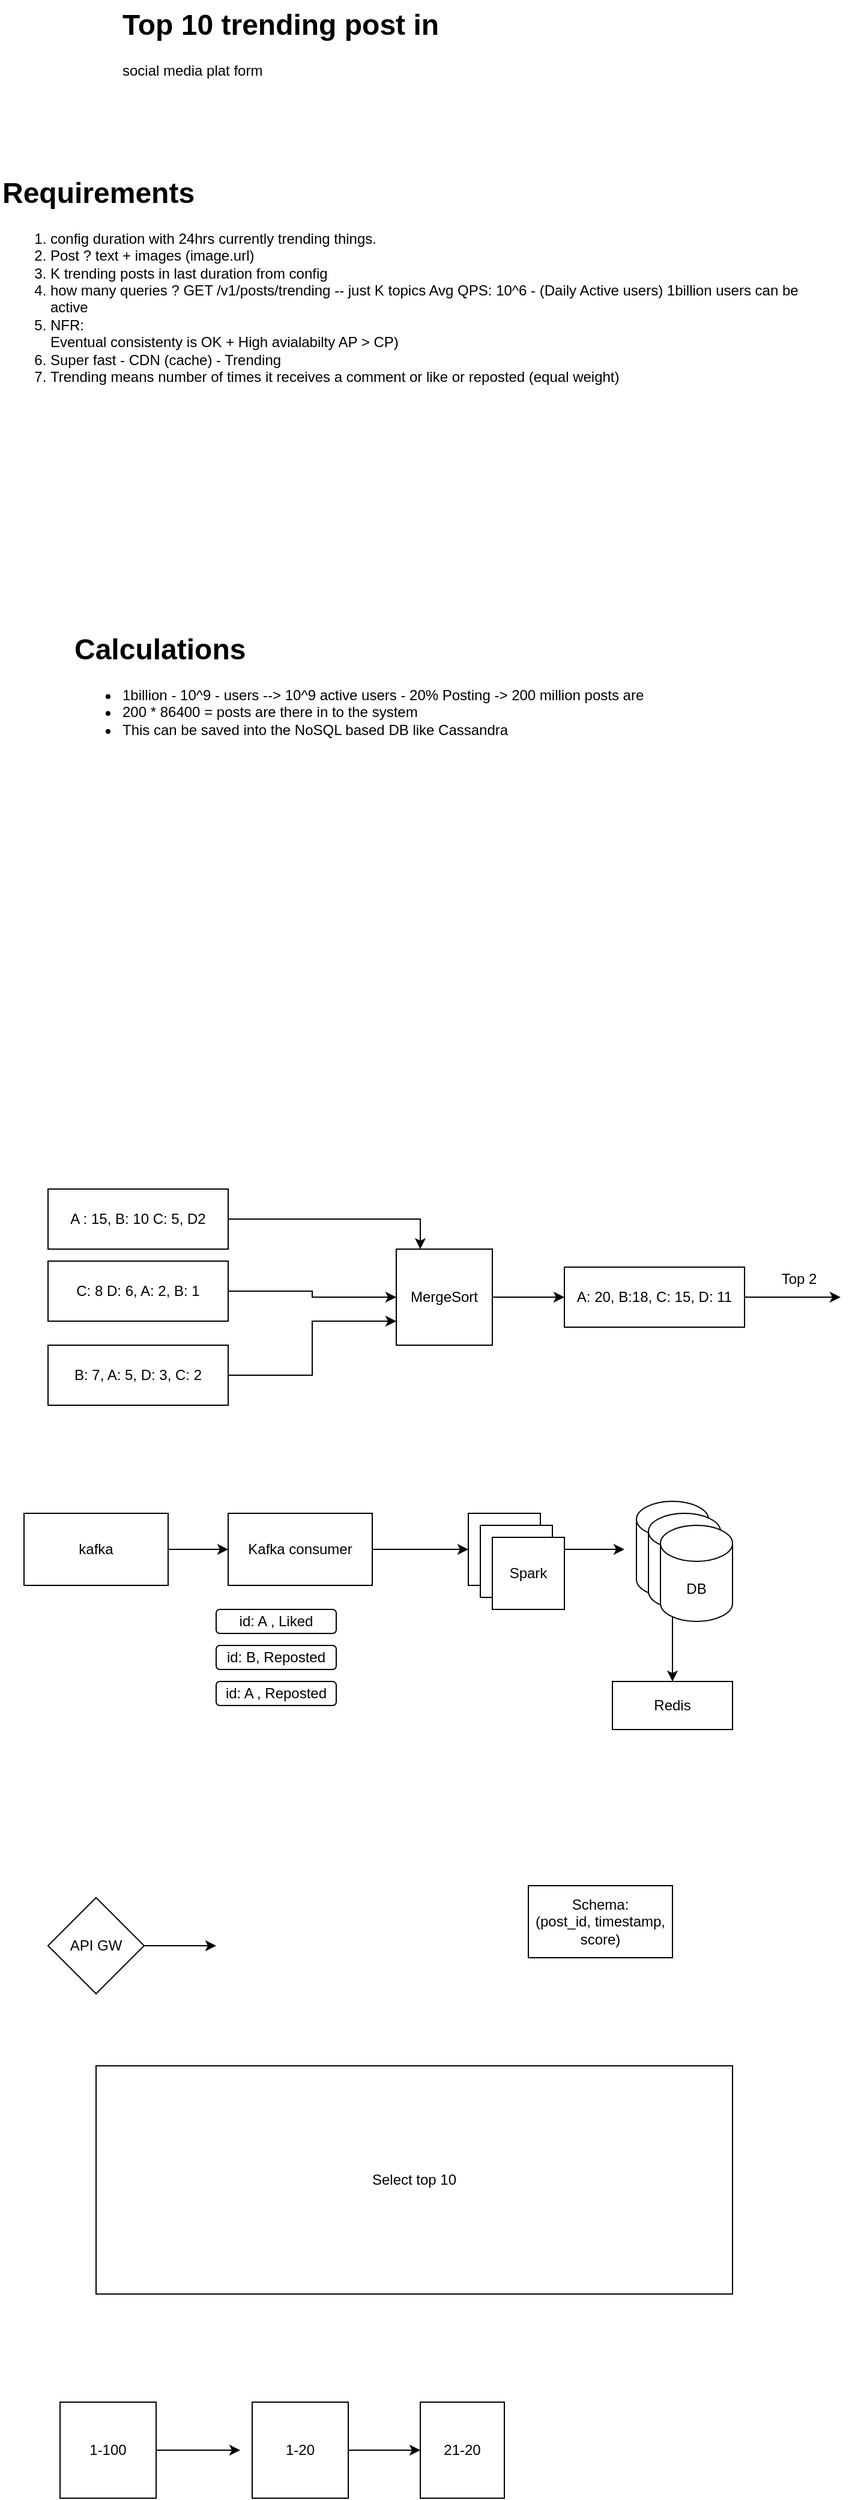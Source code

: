 <mxfile version="24.7.6">
  <diagram name="Page-1" id="W4xWYrqsUTfycrSaH-Er">
    <mxGraphModel dx="415" dy="795" grid="1" gridSize="10" guides="1" tooltips="1" connect="1" arrows="1" fold="1" page="1" pageScale="1" pageWidth="850" pageHeight="1100" math="0" shadow="0">
      <root>
        <mxCell id="0" />
        <mxCell id="1" parent="0" />
        <mxCell id="BOpPMZyqLh4z6Qpz3BXA-2" value="&lt;h1 style=&quot;margin-top: 0px;&quot;&gt;Requirements&lt;br&gt;&lt;/h1&gt;&lt;ol&gt;&lt;li&gt;config duration with 24hrs currently trending things.&lt;/li&gt;&lt;li&gt;Post ? text + images (image.url)&lt;/li&gt;&lt;li&gt;K trending posts in last duration from config&lt;/li&gt;&lt;li&gt;how many queries ? GET /v1/posts/trending -- just K topics Avg QPS: 10^6 - (Daily Active users) 1billion users can be active&lt;/li&gt;&lt;li&gt;NFR:&lt;br&gt;Eventual consistenty is OK + High avialabilty AP &amp;gt; CP)&lt;/li&gt;&lt;li&gt;Super fast - CDN (cache) - Trending &lt;br&gt;&lt;/li&gt;&lt;li&gt;Trending means number of times it receives a comment or like or reposted (equal weight)&lt;br&gt;&lt;/li&gt;&lt;/ol&gt;&lt;div&gt;&lt;br&gt;&lt;/div&gt;&lt;div&gt;&lt;br&gt;&lt;/div&gt;" style="text;html=1;whiteSpace=wrap;overflow=hidden;rounded=0;" vertex="1" parent="1">
          <mxGeometry x="70" y="190" width="670" height="220" as="geometry" />
        </mxCell>
        <mxCell id="BOpPMZyqLh4z6Qpz3BXA-3" value="&lt;h1 style=&quot;margin-top: 0px;&quot;&gt;Top 10 trending post in &lt;br&gt;&lt;/h1&gt;&lt;div&gt;social media plat form &lt;br&gt;&lt;/div&gt;&lt;div&gt;&lt;br&gt;&lt;/div&gt;&lt;div&gt;&lt;br&gt;&lt;/div&gt;&lt;div&gt;&lt;br&gt;&lt;/div&gt;" style="text;html=1;whiteSpace=wrap;overflow=hidden;rounded=0;" vertex="1" parent="1">
          <mxGeometry x="170" y="50" width="390" height="110" as="geometry" />
        </mxCell>
        <mxCell id="BOpPMZyqLh4z6Qpz3BXA-4" value="&lt;h1 style=&quot;margin-top: 0px;&quot;&gt;Calculations&lt;/h1&gt;&lt;ul&gt;&lt;li&gt;1billion - 10^9 - users --&amp;gt; 10^9 active users - 20% Posting -&amp;gt; 200 million posts are &lt;br&gt;&lt;/li&gt;&lt;li&gt;200 * 86400 = posts are there in to the system &lt;br&gt;&lt;/li&gt;&lt;li&gt;This can be saved into the NoSQL based DB like Cassandra&lt;br&gt;&lt;/li&gt;&lt;/ul&gt;" style="text;html=1;whiteSpace=wrap;overflow=hidden;rounded=0;" vertex="1" parent="1">
          <mxGeometry x="130" y="570" width="590" height="410" as="geometry" />
        </mxCell>
        <mxCell id="BOpPMZyqLh4z6Qpz3BXA-22" style="edgeStyle=orthogonalEdgeStyle;rounded=0;orthogonalLoop=1;jettySize=auto;html=1;entryX=0.25;entryY=0;entryDx=0;entryDy=0;" edge="1" parent="1" source="BOpPMZyqLh4z6Qpz3BXA-5" target="BOpPMZyqLh4z6Qpz3BXA-20">
          <mxGeometry relative="1" as="geometry" />
        </mxCell>
        <mxCell id="BOpPMZyqLh4z6Qpz3BXA-5" value="A : 15, B: 10 C: 5, D2" style="rounded=0;whiteSpace=wrap;html=1;" vertex="1" parent="1">
          <mxGeometry x="110" y="1040" width="150" height="50" as="geometry" />
        </mxCell>
        <mxCell id="BOpPMZyqLh4z6Qpz3BXA-11" style="edgeStyle=orthogonalEdgeStyle;rounded=0;orthogonalLoop=1;jettySize=auto;html=1;" edge="1" parent="1" source="BOpPMZyqLh4z6Qpz3BXA-10">
          <mxGeometry relative="1" as="geometry">
            <mxPoint x="260" y="1340" as="targetPoint" />
          </mxGeometry>
        </mxCell>
        <mxCell id="BOpPMZyqLh4z6Qpz3BXA-10" value="kafka" style="rounded=0;whiteSpace=wrap;html=1;" vertex="1" parent="1">
          <mxGeometry x="90" y="1310" width="120" height="60" as="geometry" />
        </mxCell>
        <mxCell id="BOpPMZyqLh4z6Qpz3BXA-14" value="" style="edgeStyle=orthogonalEdgeStyle;rounded=0;orthogonalLoop=1;jettySize=auto;html=1;" edge="1" parent="1" source="BOpPMZyqLh4z6Qpz3BXA-12" target="BOpPMZyqLh4z6Qpz3BXA-13">
          <mxGeometry relative="1" as="geometry" />
        </mxCell>
        <mxCell id="BOpPMZyqLh4z6Qpz3BXA-12" value="Kafka consumer " style="whiteSpace=wrap;html=1;" vertex="1" parent="1">
          <mxGeometry x="260" y="1310" width="120" height="60" as="geometry" />
        </mxCell>
        <mxCell id="BOpPMZyqLh4z6Qpz3BXA-29" style="edgeStyle=orthogonalEdgeStyle;rounded=0;orthogonalLoop=1;jettySize=auto;html=1;" edge="1" parent="1" source="BOpPMZyqLh4z6Qpz3BXA-13">
          <mxGeometry relative="1" as="geometry">
            <mxPoint x="590" y="1340" as="targetPoint" />
          </mxGeometry>
        </mxCell>
        <mxCell id="BOpPMZyqLh4z6Qpz3BXA-13" value="Spark" style="whiteSpace=wrap;html=1;" vertex="1" parent="1">
          <mxGeometry x="460" y="1310" width="60" height="60" as="geometry" />
        </mxCell>
        <mxCell id="BOpPMZyqLh4z6Qpz3BXA-24" style="edgeStyle=orthogonalEdgeStyle;rounded=0;orthogonalLoop=1;jettySize=auto;html=1;entryX=0;entryY=0.75;entryDx=0;entryDy=0;" edge="1" parent="1" source="BOpPMZyqLh4z6Qpz3BXA-15" target="BOpPMZyqLh4z6Qpz3BXA-20">
          <mxGeometry relative="1" as="geometry" />
        </mxCell>
        <mxCell id="BOpPMZyqLh4z6Qpz3BXA-15" value="B: 7, A: 5, D: 3, C: 2" style="rounded=0;whiteSpace=wrap;html=1;" vertex="1" parent="1">
          <mxGeometry x="110" y="1170" width="150" height="50" as="geometry" />
        </mxCell>
        <mxCell id="BOpPMZyqLh4z6Qpz3BXA-23" style="edgeStyle=orthogonalEdgeStyle;rounded=0;orthogonalLoop=1;jettySize=auto;html=1;entryX=0;entryY=0.5;entryDx=0;entryDy=0;" edge="1" parent="1" source="BOpPMZyqLh4z6Qpz3BXA-16" target="BOpPMZyqLh4z6Qpz3BXA-20">
          <mxGeometry relative="1" as="geometry" />
        </mxCell>
        <mxCell id="BOpPMZyqLh4z6Qpz3BXA-16" value="C: 8 D: 6, A: 2, B: 1" style="rounded=0;whiteSpace=wrap;html=1;" vertex="1" parent="1">
          <mxGeometry x="110" y="1100" width="150" height="50" as="geometry" />
        </mxCell>
        <mxCell id="BOpPMZyqLh4z6Qpz3BXA-17" value="id: A , Liked" style="rounded=1;whiteSpace=wrap;html=1;" vertex="1" parent="1">
          <mxGeometry x="250" y="1390" width="100" height="20" as="geometry" />
        </mxCell>
        <mxCell id="BOpPMZyqLh4z6Qpz3BXA-18" value="id: B, Reposted" style="rounded=1;whiteSpace=wrap;html=1;" vertex="1" parent="1">
          <mxGeometry x="250" y="1420" width="100" height="20" as="geometry" />
        </mxCell>
        <mxCell id="BOpPMZyqLh4z6Qpz3BXA-19" value="id: A , Reposted" style="rounded=1;whiteSpace=wrap;html=1;" vertex="1" parent="1">
          <mxGeometry x="250" y="1450" width="100" height="20" as="geometry" />
        </mxCell>
        <mxCell id="BOpPMZyqLh4z6Qpz3BXA-25" style="edgeStyle=orthogonalEdgeStyle;rounded=0;orthogonalLoop=1;jettySize=auto;html=1;" edge="1" parent="1" source="BOpPMZyqLh4z6Qpz3BXA-20">
          <mxGeometry relative="1" as="geometry">
            <mxPoint x="540" y="1130" as="targetPoint" />
          </mxGeometry>
        </mxCell>
        <mxCell id="BOpPMZyqLh4z6Qpz3BXA-20" value="MergeSort" style="whiteSpace=wrap;html=1;aspect=fixed;" vertex="1" parent="1">
          <mxGeometry x="400" y="1090" width="80" height="80" as="geometry" />
        </mxCell>
        <mxCell id="BOpPMZyqLh4z6Qpz3BXA-27" style="edgeStyle=orthogonalEdgeStyle;rounded=0;orthogonalLoop=1;jettySize=auto;html=1;" edge="1" parent="1" source="BOpPMZyqLh4z6Qpz3BXA-26">
          <mxGeometry relative="1" as="geometry">
            <mxPoint x="770" y="1130" as="targetPoint" />
          </mxGeometry>
        </mxCell>
        <mxCell id="BOpPMZyqLh4z6Qpz3BXA-26" value="A: 20, B:18, C: 15, D: 11" style="rounded=0;whiteSpace=wrap;html=1;" vertex="1" parent="1">
          <mxGeometry x="540" y="1105" width="150" height="50" as="geometry" />
        </mxCell>
        <mxCell id="BOpPMZyqLh4z6Qpz3BXA-28" value="Top 2" style="text;html=1;align=center;verticalAlign=middle;resizable=0;points=[];autosize=1;strokeColor=none;fillColor=none;" vertex="1" parent="1">
          <mxGeometry x="710" y="1100" width="50" height="30" as="geometry" />
        </mxCell>
        <mxCell id="BOpPMZyqLh4z6Qpz3BXA-31" style="edgeStyle=orthogonalEdgeStyle;rounded=0;orthogonalLoop=1;jettySize=auto;html=1;" edge="1" parent="1" source="BOpPMZyqLh4z6Qpz3BXA-30">
          <mxGeometry relative="1" as="geometry">
            <mxPoint x="630" y="1450" as="targetPoint" />
          </mxGeometry>
        </mxCell>
        <mxCell id="BOpPMZyqLh4z6Qpz3BXA-30" value="DB" style="shape=cylinder3;whiteSpace=wrap;html=1;boundedLbl=1;backgroundOutline=1;size=15;" vertex="1" parent="1">
          <mxGeometry x="600" y="1300" width="60" height="80" as="geometry" />
        </mxCell>
        <mxCell id="BOpPMZyqLh4z6Qpz3BXA-32" value="Redis " style="rounded=0;whiteSpace=wrap;html=1;" vertex="1" parent="1">
          <mxGeometry x="580" y="1450" width="100" height="40" as="geometry" />
        </mxCell>
        <mxCell id="BOpPMZyqLh4z6Qpz3BXA-38" style="edgeStyle=orthogonalEdgeStyle;rounded=0;orthogonalLoop=1;jettySize=auto;html=1;" edge="1" parent="1" source="BOpPMZyqLh4z6Qpz3BXA-33">
          <mxGeometry relative="1" as="geometry">
            <mxPoint x="250" y="1670" as="targetPoint" />
          </mxGeometry>
        </mxCell>
        <mxCell id="BOpPMZyqLh4z6Qpz3BXA-33" value="API GW" style="rhombus;whiteSpace=wrap;html=1;" vertex="1" parent="1">
          <mxGeometry x="110" y="1630" width="80" height="80" as="geometry" />
        </mxCell>
        <mxCell id="BOpPMZyqLh4z6Qpz3BXA-34" value="DB" style="shape=cylinder3;whiteSpace=wrap;html=1;boundedLbl=1;backgroundOutline=1;size=15;" vertex="1" parent="1">
          <mxGeometry x="610" y="1310" width="60" height="80" as="geometry" />
        </mxCell>
        <mxCell id="BOpPMZyqLh4z6Qpz3BXA-35" value="DB" style="shape=cylinder3;whiteSpace=wrap;html=1;boundedLbl=1;backgroundOutline=1;size=15;" vertex="1" parent="1">
          <mxGeometry x="620" y="1320" width="60" height="80" as="geometry" />
        </mxCell>
        <mxCell id="BOpPMZyqLh4z6Qpz3BXA-36" value="Spark" style="whiteSpace=wrap;html=1;" vertex="1" parent="1">
          <mxGeometry x="470" y="1320" width="60" height="60" as="geometry" />
        </mxCell>
        <mxCell id="BOpPMZyqLh4z6Qpz3BXA-37" value="Spark" style="whiteSpace=wrap;html=1;" vertex="1" parent="1">
          <mxGeometry x="480" y="1330" width="60" height="60" as="geometry" />
        </mxCell>
        <mxCell id="BOpPMZyqLh4z6Qpz3BXA-39" value="Select top 10 " style="whiteSpace=wrap;html=1;" vertex="1" parent="1">
          <mxGeometry x="150" y="1770" width="530" height="190" as="geometry" />
        </mxCell>
        <mxCell id="BOpPMZyqLh4z6Qpz3BXA-40" value="Schema:&lt;br&gt;(post_id, timestamp, score)" style="rounded=0;whiteSpace=wrap;html=1;" vertex="1" parent="1">
          <mxGeometry x="510" y="1620" width="120" height="60" as="geometry" />
        </mxCell>
        <mxCell id="BOpPMZyqLh4z6Qpz3BXA-42" style="edgeStyle=orthogonalEdgeStyle;rounded=0;orthogonalLoop=1;jettySize=auto;html=1;" edge="1" parent="1" source="BOpPMZyqLh4z6Qpz3BXA-41">
          <mxGeometry relative="1" as="geometry">
            <mxPoint x="270" y="2090" as="targetPoint" />
          </mxGeometry>
        </mxCell>
        <mxCell id="BOpPMZyqLh4z6Qpz3BXA-41" value="1-100" style="whiteSpace=wrap;html=1;aspect=fixed;" vertex="1" parent="1">
          <mxGeometry x="120" y="2050" width="80" height="80" as="geometry" />
        </mxCell>
        <mxCell id="BOpPMZyqLh4z6Qpz3BXA-45" value="" style="edgeStyle=orthogonalEdgeStyle;rounded=0;orthogonalLoop=1;jettySize=auto;html=1;" edge="1" parent="1" source="BOpPMZyqLh4z6Qpz3BXA-43" target="BOpPMZyqLh4z6Qpz3BXA-44">
          <mxGeometry relative="1" as="geometry" />
        </mxCell>
        <mxCell id="BOpPMZyqLh4z6Qpz3BXA-43" value="1-20" style="whiteSpace=wrap;html=1;aspect=fixed;" vertex="1" parent="1">
          <mxGeometry x="280" y="2050" width="80" height="80" as="geometry" />
        </mxCell>
        <mxCell id="BOpPMZyqLh4z6Qpz3BXA-44" value="21-20" style="whiteSpace=wrap;html=1;" vertex="1" parent="1">
          <mxGeometry x="420" y="2050" width="70" height="80" as="geometry" />
        </mxCell>
      </root>
    </mxGraphModel>
  </diagram>
</mxfile>

